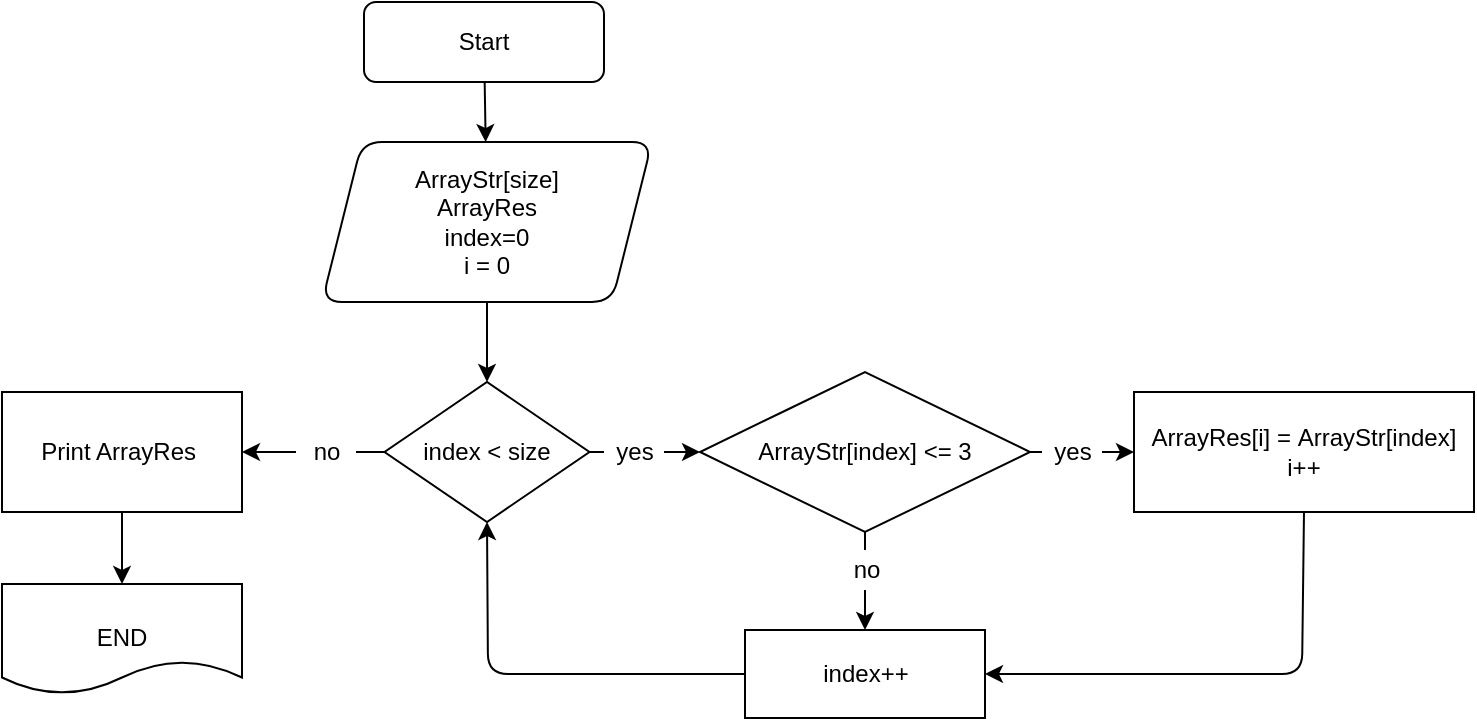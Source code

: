 <mxfile>
    <diagram id="vl8LMdvJQGRsdjUGJP96" name="Страница 1">
        <mxGraphModel dx="1240" dy="661" grid="1" gridSize="10" guides="1" tooltips="1" connect="1" arrows="1" fold="1" page="1" pageScale="1" pageWidth="827" pageHeight="1169" math="0" shadow="0">
            <root>
                <mxCell id="0"/>
                <mxCell id="1" parent="0"/>
                <mxCell id="49" value="" style="edgeStyle=none;html=1;" edge="1" parent="1" target="48">
                    <mxGeometry relative="1" as="geometry">
                        <mxPoint x="400" y="50.0" as="sourcePoint"/>
                    </mxGeometry>
                </mxCell>
                <mxCell id="97" value="" style="edgeStyle=none;html=1;" edge="1" parent="1" source="95" target="96">
                    <mxGeometry relative="1" as="geometry"/>
                </mxCell>
                <mxCell id="95" value="Start" style="rounded=1;whiteSpace=wrap;html=1;" vertex="1" parent="1">
                    <mxGeometry x="219" y="40" width="120" height="40" as="geometry"/>
                </mxCell>
                <mxCell id="99" value="" style="edgeStyle=none;html=1;" edge="1" parent="1" source="96" target="98">
                    <mxGeometry relative="1" as="geometry"/>
                </mxCell>
                <mxCell id="96" value="&lt;div&gt;ArrayStr[size]&lt;/div&gt;&lt;div&gt;ArrayRes&lt;/div&gt;&lt;div&gt;&lt;span&gt;index=0&lt;/span&gt;&lt;/div&gt;&lt;div&gt;&lt;span&gt;i = 0&lt;/span&gt;&lt;/div&gt;" style="shape=parallelogram;perimeter=parallelogramPerimeter;whiteSpace=wrap;html=1;fixedSize=1;rounded=1;" vertex="1" parent="1">
                    <mxGeometry x="198" y="110" width="165" height="80" as="geometry"/>
                </mxCell>
                <mxCell id="112" value="" style="edgeStyle=none;html=1;startArrow=none;" edge="1" parent="1" source="108" target="111">
                    <mxGeometry relative="1" as="geometry"/>
                </mxCell>
                <mxCell id="128" value="" style="edgeStyle=none;html=1;startArrow=none;" edge="1" parent="1" source="129" target="127">
                    <mxGeometry relative="1" as="geometry"/>
                </mxCell>
                <mxCell id="98" value="&lt;span&gt;index &amp;lt; size&lt;/span&gt;" style="rhombus;whiteSpace=wrap;html=1;rounded=1;arcSize=0;" vertex="1" parent="1">
                    <mxGeometry x="229.25" y="230" width="102.5" height="70" as="geometry"/>
                </mxCell>
                <mxCell id="118" value="" style="edgeStyle=none;html=1;startArrow=none;" edge="1" parent="1" source="122" target="117">
                    <mxGeometry relative="1" as="geometry"/>
                </mxCell>
                <mxCell id="120" value="" style="edgeStyle=none;html=1;startArrow=none;" edge="1" parent="1" source="124" target="119">
                    <mxGeometry relative="1" as="geometry"/>
                </mxCell>
                <mxCell id="111" value="ArrayStr[index] &amp;lt;= 3" style="rhombus;whiteSpace=wrap;html=1;rounded=1;arcSize=0;" vertex="1" parent="1">
                    <mxGeometry x="387" y="225" width="165" height="80" as="geometry"/>
                </mxCell>
                <mxCell id="108" value="yes" style="text;html=1;align=center;verticalAlign=middle;resizable=0;points=[];autosize=1;strokeColor=none;fillColor=default;" vertex="1" parent="1">
                    <mxGeometry x="339" y="255" width="30" height="20" as="geometry"/>
                </mxCell>
                <mxCell id="113" value="" style="edgeStyle=none;html=1;endArrow=none;" edge="1" parent="1" source="98" target="108">
                    <mxGeometry relative="1" as="geometry">
                        <mxPoint x="331.75" y="265" as="sourcePoint"/>
                        <mxPoint x="393" y="265" as="targetPoint"/>
                    </mxGeometry>
                </mxCell>
                <mxCell id="126" style="edgeStyle=none;html=1;exitX=0.5;exitY=1;exitDx=0;exitDy=0;entryX=1;entryY=0.5;entryDx=0;entryDy=0;" edge="1" parent="1" source="117" target="119">
                    <mxGeometry relative="1" as="geometry">
                        <Array as="points">
                            <mxPoint x="688" y="376"/>
                        </Array>
                    </mxGeometry>
                </mxCell>
                <mxCell id="117" value="&lt;span&gt;ArrayRes[i] =&amp;nbsp;&lt;/span&gt;ArrayStr[index]&lt;br&gt;i++" style="whiteSpace=wrap;html=1;rounded=1;arcSize=0;" vertex="1" parent="1">
                    <mxGeometry x="604" y="235" width="170" height="60" as="geometry"/>
                </mxCell>
                <mxCell id="121" style="edgeStyle=none;html=1;exitX=0;exitY=0.5;exitDx=0;exitDy=0;entryX=0.5;entryY=1;entryDx=0;entryDy=0;" edge="1" parent="1" source="119" target="98">
                    <mxGeometry relative="1" as="geometry">
                        <mxPoint x="278" y="370.176" as="targetPoint"/>
                        <Array as="points">
                            <mxPoint x="281" y="376"/>
                        </Array>
                    </mxGeometry>
                </mxCell>
                <mxCell id="119" value="index++" style="rounded=1;whiteSpace=wrap;html=1;arcSize=0;" vertex="1" parent="1">
                    <mxGeometry x="409.5" y="354" width="120" height="44" as="geometry"/>
                </mxCell>
                <mxCell id="122" value="yes" style="text;html=1;align=center;verticalAlign=middle;resizable=0;points=[];autosize=1;strokeColor=none;fillColor=default;" vertex="1" parent="1">
                    <mxGeometry x="558" y="255" width="30" height="20" as="geometry"/>
                </mxCell>
                <mxCell id="123" value="" style="edgeStyle=none;html=1;endArrow=none;" edge="1" parent="1" source="111" target="122">
                    <mxGeometry relative="1" as="geometry">
                        <mxPoint x="552" y="265" as="sourcePoint"/>
                        <mxPoint x="608" y="265" as="targetPoint"/>
                    </mxGeometry>
                </mxCell>
                <mxCell id="124" value="no" style="text;html=1;align=center;verticalAlign=middle;resizable=0;points=[];autosize=1;strokeColor=none;fillColor=default;" vertex="1" parent="1">
                    <mxGeometry x="454.5" y="314" width="30" height="20" as="geometry"/>
                </mxCell>
                <mxCell id="125" value="" style="edgeStyle=none;html=1;endArrow=none;" edge="1" parent="1" source="111" target="124">
                    <mxGeometry relative="1" as="geometry">
                        <mxPoint x="469.5" y="305" as="sourcePoint"/>
                        <mxPoint x="469.5" y="340" as="targetPoint"/>
                    </mxGeometry>
                </mxCell>
                <mxCell id="132" value="" style="edgeStyle=none;html=1;" edge="1" parent="1" source="127" target="131">
                    <mxGeometry relative="1" as="geometry"/>
                </mxCell>
                <mxCell id="127" value="Print ArrayRes&amp;nbsp;" style="whiteSpace=wrap;html=1;rounded=1;arcSize=0;" vertex="1" parent="1">
                    <mxGeometry x="38" y="235" width="120" height="60" as="geometry"/>
                </mxCell>
                <mxCell id="129" value="no" style="text;html=1;align=center;verticalAlign=middle;resizable=0;points=[];autosize=1;strokeColor=none;fillColor=default;" vertex="1" parent="1">
                    <mxGeometry x="185" y="255" width="30" height="20" as="geometry"/>
                </mxCell>
                <mxCell id="130" value="" style="edgeStyle=none;html=1;endArrow=none;" edge="1" parent="1" source="98" target="129">
                    <mxGeometry relative="1" as="geometry">
                        <mxPoint x="229.25" y="265" as="sourcePoint"/>
                        <mxPoint x="158" y="265" as="targetPoint"/>
                    </mxGeometry>
                </mxCell>
                <mxCell id="131" value="&lt;br&gt;END" style="shape=document;whiteSpace=wrap;html=1;boundedLbl=1;rounded=1;arcSize=0;" vertex="1" parent="1">
                    <mxGeometry x="38" y="331" width="120" height="55" as="geometry"/>
                </mxCell>
            </root>
        </mxGraphModel>
    </diagram>
</mxfile>